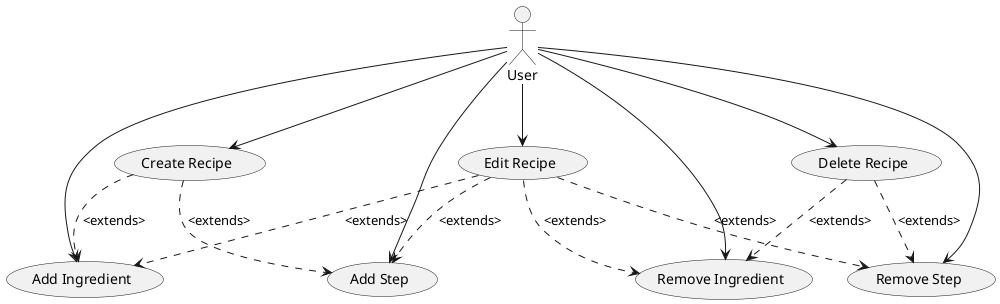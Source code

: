 @startuml

:User:

User --> (Create Recipe)
User --> (Delete Recipe)
User --> (Edit Recipe)
User --> (Add Ingredient)
User --> (Add Step)
User --> (Remove Ingredient)
User --> (Remove Step)

(Create Recipe) ..> (Add Ingredient): <extends>
(Create Recipe) ..> (Add Step): <extends>

(Delete Recipe) ..> (Remove Ingredient): <extends>
(Delete Recipe) ..> (Remove Step): <extends>

(Edit Recipe) ..> (Add Ingredient): <extends>
(Edit Recipe) ..> (Add Step): <extends>
(Edit Recipe) ..> (Remove Ingredient): <extends>
(Edit Recipe) ..> (Remove Step): <extends>

newpage

User --> (Save Recipe)
User --> (Favorite Recipe)
User --> (Unfavorite Recipe)
User --> (Share Recipe)
User --> (Create Account)

@enduml